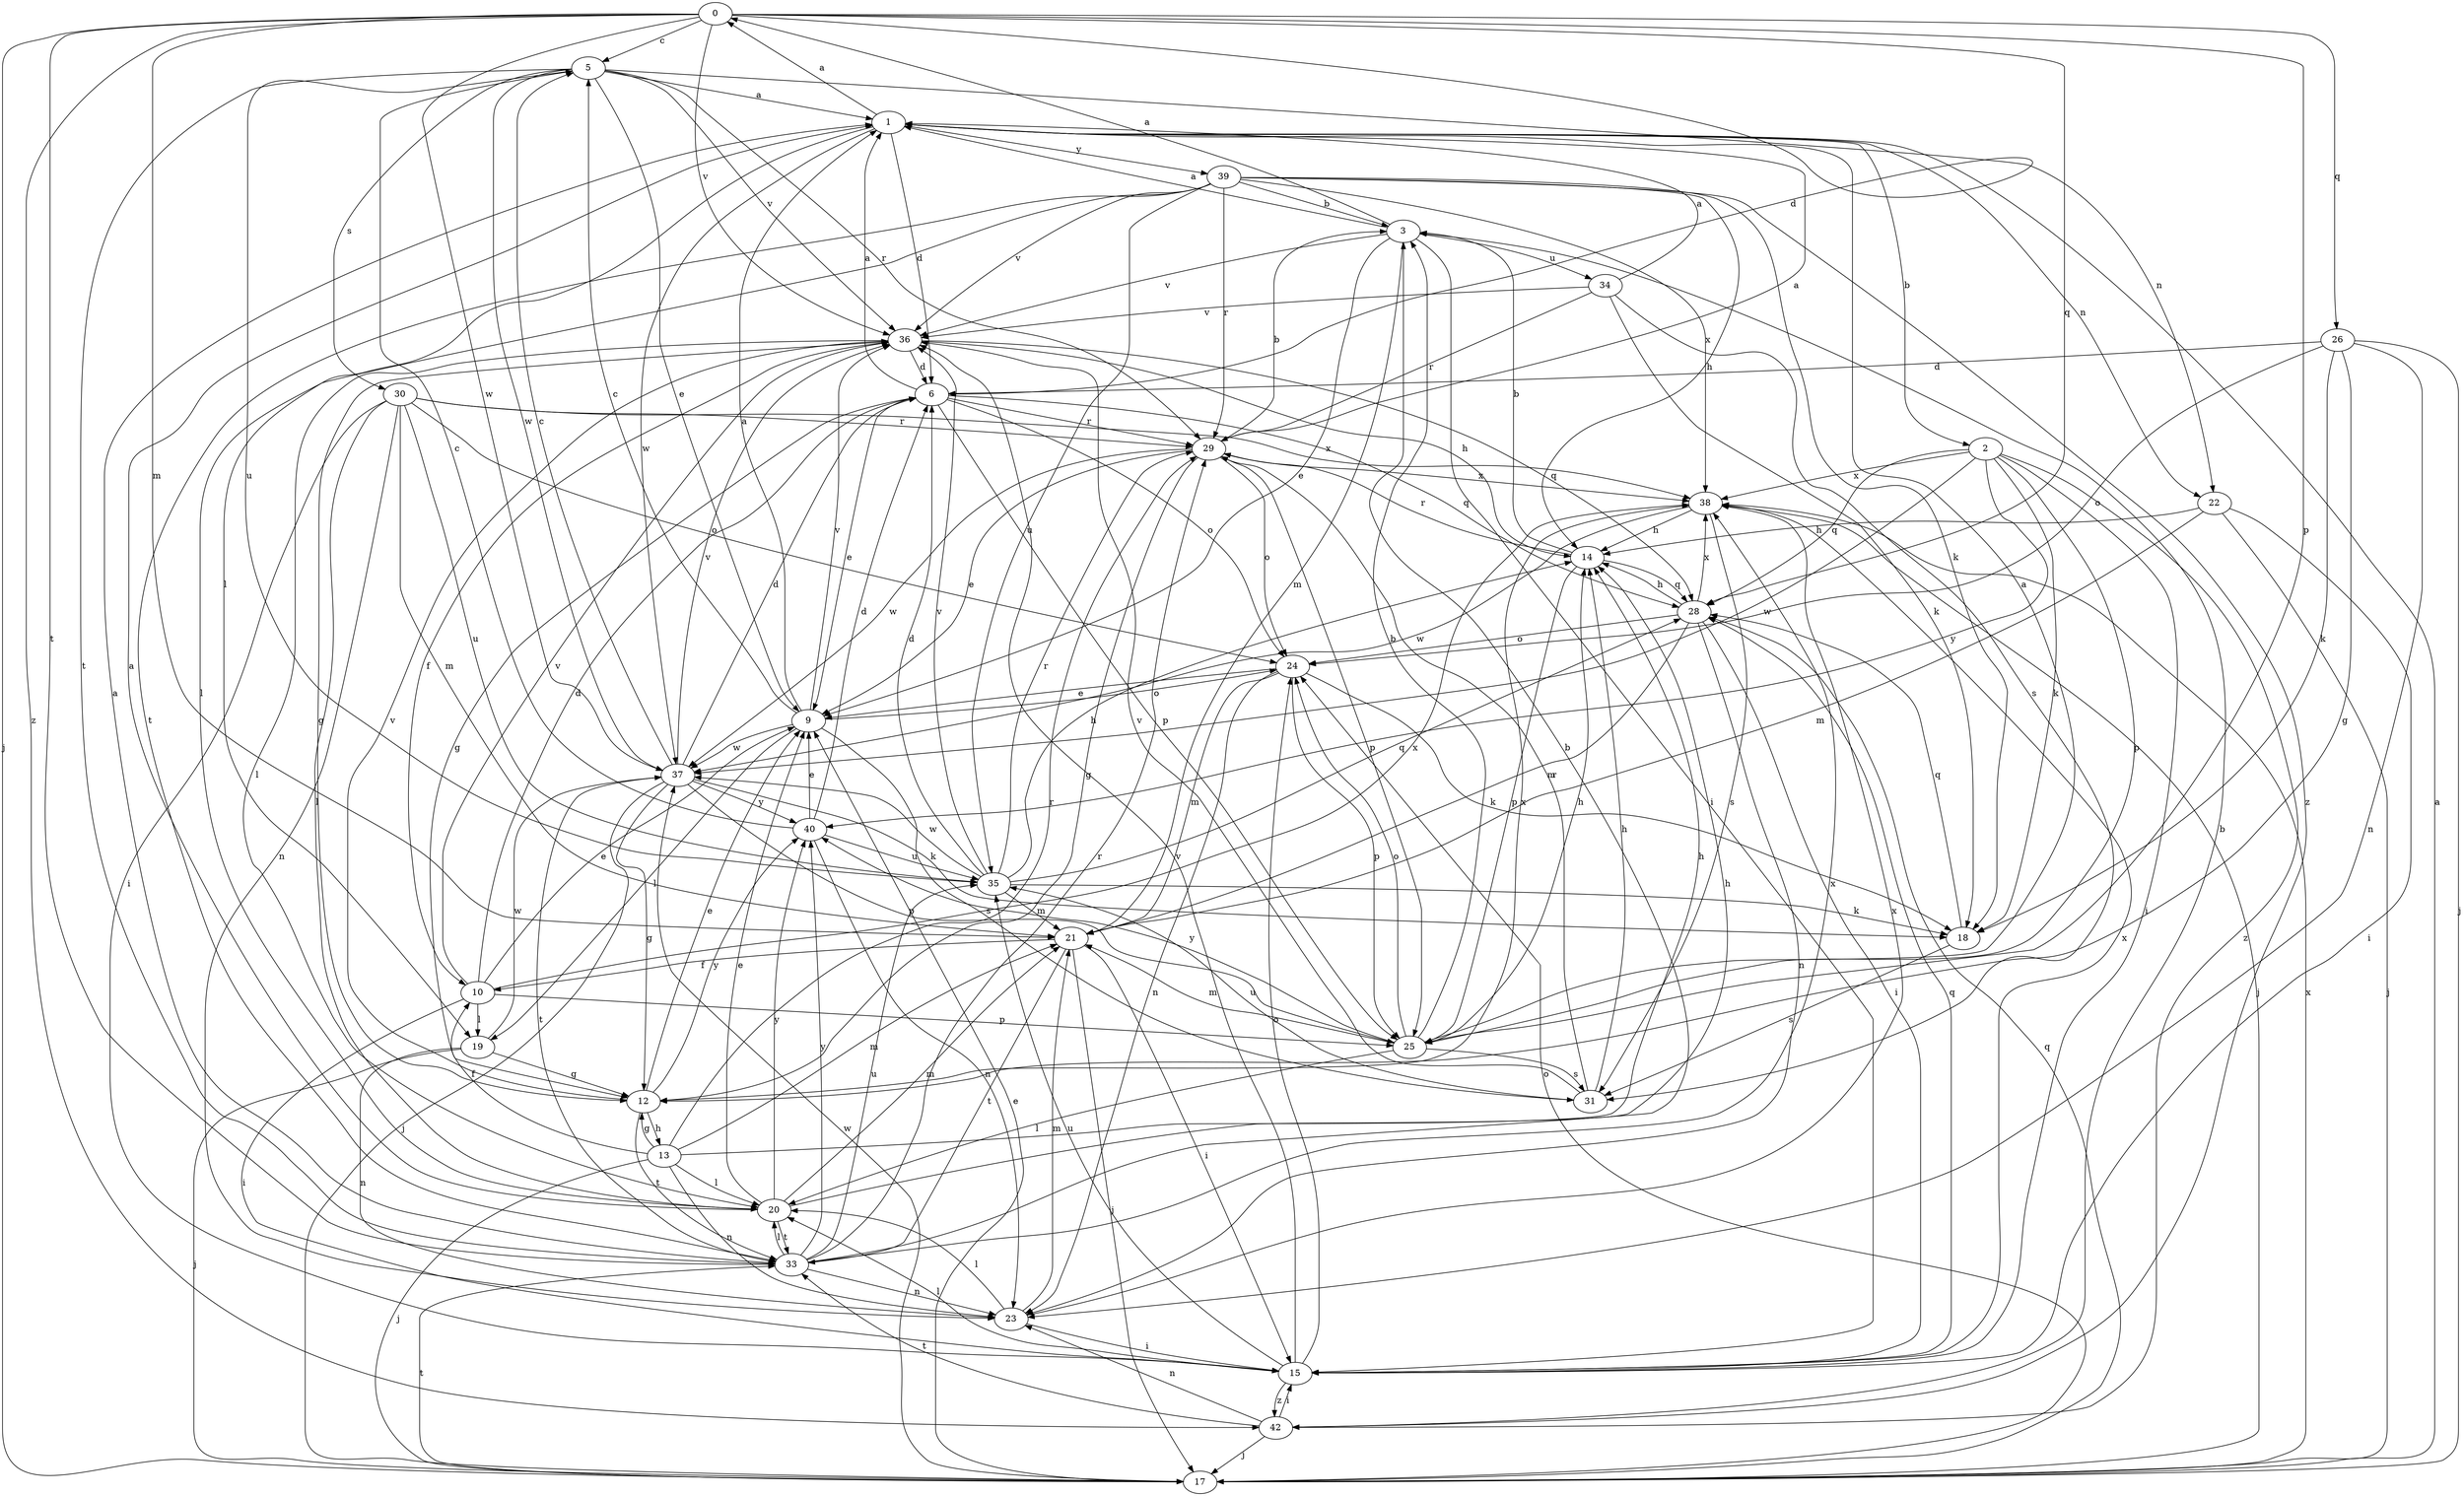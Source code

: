 strict digraph  {
0;
1;
2;
3;
5;
6;
9;
10;
12;
13;
14;
15;
17;
18;
19;
20;
21;
22;
23;
24;
25;
26;
28;
29;
30;
31;
33;
34;
35;
36;
37;
38;
39;
40;
42;
0 -> 5  [label=c];
0 -> 6  [label=d];
0 -> 17  [label=j];
0 -> 21  [label=m];
0 -> 25  [label=p];
0 -> 26  [label=q];
0 -> 28  [label=q];
0 -> 33  [label=t];
0 -> 36  [label=v];
0 -> 37  [label=w];
0 -> 42  [label=z];
1 -> 0  [label=a];
1 -> 2  [label=b];
1 -> 6  [label=d];
1 -> 19  [label=l];
1 -> 22  [label=n];
1 -> 37  [label=w];
1 -> 39  [label=y];
2 -> 15  [label=i];
2 -> 18  [label=k];
2 -> 25  [label=p];
2 -> 28  [label=q];
2 -> 37  [label=w];
2 -> 38  [label=x];
2 -> 40  [label=y];
2 -> 42  [label=z];
3 -> 0  [label=a];
3 -> 1  [label=a];
3 -> 9  [label=e];
3 -> 15  [label=i];
3 -> 21  [label=m];
3 -> 34  [label=u];
3 -> 36  [label=v];
5 -> 1  [label=a];
5 -> 9  [label=e];
5 -> 22  [label=n];
5 -> 29  [label=r];
5 -> 30  [label=s];
5 -> 33  [label=t];
5 -> 35  [label=u];
5 -> 36  [label=v];
5 -> 37  [label=w];
6 -> 1  [label=a];
6 -> 9  [label=e];
6 -> 12  [label=g];
6 -> 24  [label=o];
6 -> 25  [label=p];
6 -> 28  [label=q];
6 -> 29  [label=r];
9 -> 1  [label=a];
9 -> 5  [label=c];
9 -> 19  [label=l];
9 -> 24  [label=o];
9 -> 31  [label=s];
9 -> 36  [label=v];
9 -> 37  [label=w];
10 -> 6  [label=d];
10 -> 9  [label=e];
10 -> 15  [label=i];
10 -> 19  [label=l];
10 -> 25  [label=p];
10 -> 36  [label=v];
10 -> 38  [label=x];
12 -> 9  [label=e];
12 -> 13  [label=h];
12 -> 33  [label=t];
12 -> 36  [label=v];
12 -> 38  [label=x];
12 -> 40  [label=y];
13 -> 10  [label=f];
13 -> 12  [label=g];
13 -> 14  [label=h];
13 -> 17  [label=j];
13 -> 20  [label=l];
13 -> 21  [label=m];
13 -> 23  [label=n];
13 -> 29  [label=r];
14 -> 3  [label=b];
14 -> 25  [label=p];
14 -> 28  [label=q];
14 -> 29  [label=r];
15 -> 20  [label=l];
15 -> 24  [label=o];
15 -> 28  [label=q];
15 -> 35  [label=u];
15 -> 36  [label=v];
15 -> 38  [label=x];
15 -> 42  [label=z];
17 -> 1  [label=a];
17 -> 9  [label=e];
17 -> 24  [label=o];
17 -> 28  [label=q];
17 -> 33  [label=t];
17 -> 37  [label=w];
17 -> 38  [label=x];
18 -> 28  [label=q];
18 -> 31  [label=s];
19 -> 12  [label=g];
19 -> 17  [label=j];
19 -> 23  [label=n];
19 -> 37  [label=w];
20 -> 1  [label=a];
20 -> 9  [label=e];
20 -> 14  [label=h];
20 -> 21  [label=m];
20 -> 33  [label=t];
20 -> 40  [label=y];
21 -> 10  [label=f];
21 -> 15  [label=i];
21 -> 17  [label=j];
21 -> 33  [label=t];
22 -> 14  [label=h];
22 -> 15  [label=i];
22 -> 17  [label=j];
22 -> 21  [label=m];
23 -> 15  [label=i];
23 -> 20  [label=l];
23 -> 21  [label=m];
23 -> 38  [label=x];
24 -> 9  [label=e];
24 -> 18  [label=k];
24 -> 21  [label=m];
24 -> 23  [label=n];
24 -> 25  [label=p];
25 -> 1  [label=a];
25 -> 3  [label=b];
25 -> 14  [label=h];
25 -> 20  [label=l];
25 -> 21  [label=m];
25 -> 24  [label=o];
25 -> 31  [label=s];
25 -> 40  [label=y];
26 -> 6  [label=d];
26 -> 12  [label=g];
26 -> 17  [label=j];
26 -> 18  [label=k];
26 -> 23  [label=n];
26 -> 24  [label=o];
28 -> 14  [label=h];
28 -> 15  [label=i];
28 -> 21  [label=m];
28 -> 23  [label=n];
28 -> 24  [label=o];
28 -> 38  [label=x];
29 -> 1  [label=a];
29 -> 3  [label=b];
29 -> 9  [label=e];
29 -> 12  [label=g];
29 -> 24  [label=o];
29 -> 25  [label=p];
29 -> 37  [label=w];
29 -> 38  [label=x];
30 -> 15  [label=i];
30 -> 20  [label=l];
30 -> 21  [label=m];
30 -> 23  [label=n];
30 -> 24  [label=o];
30 -> 29  [label=r];
30 -> 35  [label=u];
30 -> 38  [label=x];
31 -> 14  [label=h];
31 -> 29  [label=r];
31 -> 35  [label=u];
31 -> 36  [label=v];
33 -> 1  [label=a];
33 -> 3  [label=b];
33 -> 20  [label=l];
33 -> 23  [label=n];
33 -> 29  [label=r];
33 -> 35  [label=u];
33 -> 38  [label=x];
33 -> 40  [label=y];
34 -> 1  [label=a];
34 -> 18  [label=k];
34 -> 29  [label=r];
34 -> 31  [label=s];
34 -> 36  [label=v];
35 -> 6  [label=d];
35 -> 14  [label=h];
35 -> 18  [label=k];
35 -> 21  [label=m];
35 -> 28  [label=q];
35 -> 29  [label=r];
35 -> 36  [label=v];
35 -> 37  [label=w];
36 -> 6  [label=d];
36 -> 10  [label=f];
36 -> 12  [label=g];
36 -> 14  [label=h];
36 -> 20  [label=l];
36 -> 28  [label=q];
37 -> 5  [label=c];
37 -> 6  [label=d];
37 -> 12  [label=g];
37 -> 17  [label=j];
37 -> 18  [label=k];
37 -> 25  [label=p];
37 -> 33  [label=t];
37 -> 36  [label=v];
37 -> 40  [label=y];
38 -> 14  [label=h];
38 -> 17  [label=j];
38 -> 31  [label=s];
38 -> 37  [label=w];
39 -> 3  [label=b];
39 -> 14  [label=h];
39 -> 18  [label=k];
39 -> 20  [label=l];
39 -> 29  [label=r];
39 -> 33  [label=t];
39 -> 35  [label=u];
39 -> 36  [label=v];
39 -> 38  [label=x];
39 -> 42  [label=z];
40 -> 5  [label=c];
40 -> 6  [label=d];
40 -> 9  [label=e];
40 -> 23  [label=n];
40 -> 35  [label=u];
42 -> 3  [label=b];
42 -> 15  [label=i];
42 -> 17  [label=j];
42 -> 23  [label=n];
42 -> 33  [label=t];
}
